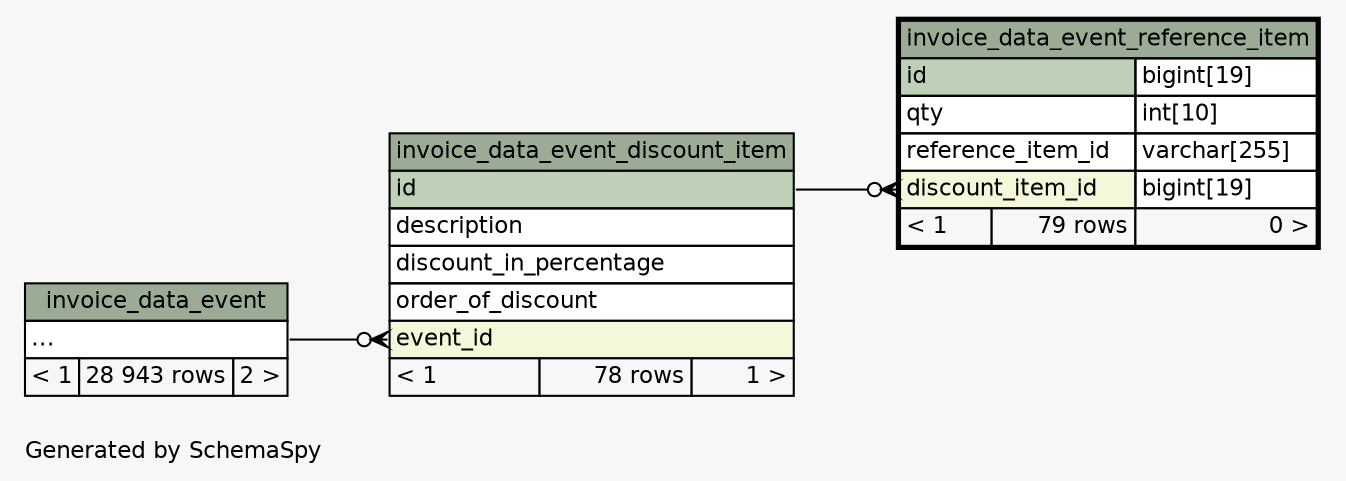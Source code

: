 // dot 2.38.0 on Windows 8.1 6.3
// SchemaSpy rev 590
digraph "twoDegreesRelationshipsDiagram" {
  graph [
    rankdir="RL"
    bgcolor="#f7f7f7"
    label="\nGenerated by SchemaSpy"
    labeljust="l"
    nodesep="0.18"
    ranksep="0.46"
    fontname="Helvetica"
    fontsize="11"
  ];
  node [
    fontname="Helvetica"
    fontsize="11"
    shape="plaintext"
  ];
  edge [
    arrowsize="0.8"
  ];
  "invoice_data_event_discount_item":"event_id":w -> "invoice_data_event":"elipses":e [arrowhead=none dir=back arrowtail=crowodot];
  "invoice_data_event_reference_item":"discount_item_id":w -> "invoice_data_event_discount_item":"id":e [arrowhead=none dir=back arrowtail=crowodot];
  "invoice_data_event" [
    label=<
    <TABLE BORDER="0" CELLBORDER="1" CELLSPACING="0" BGCOLOR="#ffffff">
      <TR><TD COLSPAN="3" BGCOLOR="#9bab96" ALIGN="CENTER">invoice_data_event</TD></TR>
      <TR><TD PORT="elipses" COLSPAN="3" ALIGN="LEFT">...</TD></TR>
      <TR><TD ALIGN="LEFT" BGCOLOR="#f7f7f7">&lt; 1</TD><TD ALIGN="RIGHT" BGCOLOR="#f7f7f7">28 943 rows</TD><TD ALIGN="RIGHT" BGCOLOR="#f7f7f7">2 &gt;</TD></TR>
    </TABLE>>
    URL="invoice_data_event.html"
    tooltip="invoice_data_event"
  ];
  "invoice_data_event_discount_item" [
    label=<
    <TABLE BORDER="0" CELLBORDER="1" CELLSPACING="0" BGCOLOR="#ffffff">
      <TR><TD COLSPAN="3" BGCOLOR="#9bab96" ALIGN="CENTER">invoice_data_event_discount_item</TD></TR>
      <TR><TD PORT="id" COLSPAN="3" BGCOLOR="#bed1b8" ALIGN="LEFT">id</TD></TR>
      <TR><TD PORT="description" COLSPAN="3" ALIGN="LEFT">description</TD></TR>
      <TR><TD PORT="discount_in_percentage" COLSPAN="3" ALIGN="LEFT">discount_in_percentage</TD></TR>
      <TR><TD PORT="order_of_discount" COLSPAN="3" ALIGN="LEFT">order_of_discount</TD></TR>
      <TR><TD PORT="event_id" COLSPAN="3" BGCOLOR="#f4f7da" ALIGN="LEFT">event_id</TD></TR>
      <TR><TD ALIGN="LEFT" BGCOLOR="#f7f7f7">&lt; 1</TD><TD ALIGN="RIGHT" BGCOLOR="#f7f7f7">78 rows</TD><TD ALIGN="RIGHT" BGCOLOR="#f7f7f7">1 &gt;</TD></TR>
    </TABLE>>
    URL="invoice_data_event_discount_item.html"
    tooltip="invoice_data_event_discount_item"
  ];
  "invoice_data_event_reference_item" [
    label=<
    <TABLE BORDER="2" CELLBORDER="1" CELLSPACING="0" BGCOLOR="#ffffff">
      <TR><TD COLSPAN="3" BGCOLOR="#9bab96" ALIGN="CENTER">invoice_data_event_reference_item</TD></TR>
      <TR><TD PORT="id" COLSPAN="2" BGCOLOR="#bed1b8" ALIGN="LEFT">id</TD><TD PORT="id.type" ALIGN="LEFT">bigint[19]</TD></TR>
      <TR><TD PORT="qty" COLSPAN="2" ALIGN="LEFT">qty</TD><TD PORT="qty.type" ALIGN="LEFT">int[10]</TD></TR>
      <TR><TD PORT="reference_item_id" COLSPAN="2" ALIGN="LEFT">reference_item_id</TD><TD PORT="reference_item_id.type" ALIGN="LEFT">varchar[255]</TD></TR>
      <TR><TD PORT="discount_item_id" COLSPAN="2" BGCOLOR="#f4f7da" ALIGN="LEFT">discount_item_id</TD><TD PORT="discount_item_id.type" ALIGN="LEFT">bigint[19]</TD></TR>
      <TR><TD ALIGN="LEFT" BGCOLOR="#f7f7f7">&lt; 1</TD><TD ALIGN="RIGHT" BGCOLOR="#f7f7f7">79 rows</TD><TD ALIGN="RIGHT" BGCOLOR="#f7f7f7">0 &gt;</TD></TR>
    </TABLE>>
    URL="invoice_data_event_reference_item.html"
    tooltip="invoice_data_event_reference_item"
  ];
}
